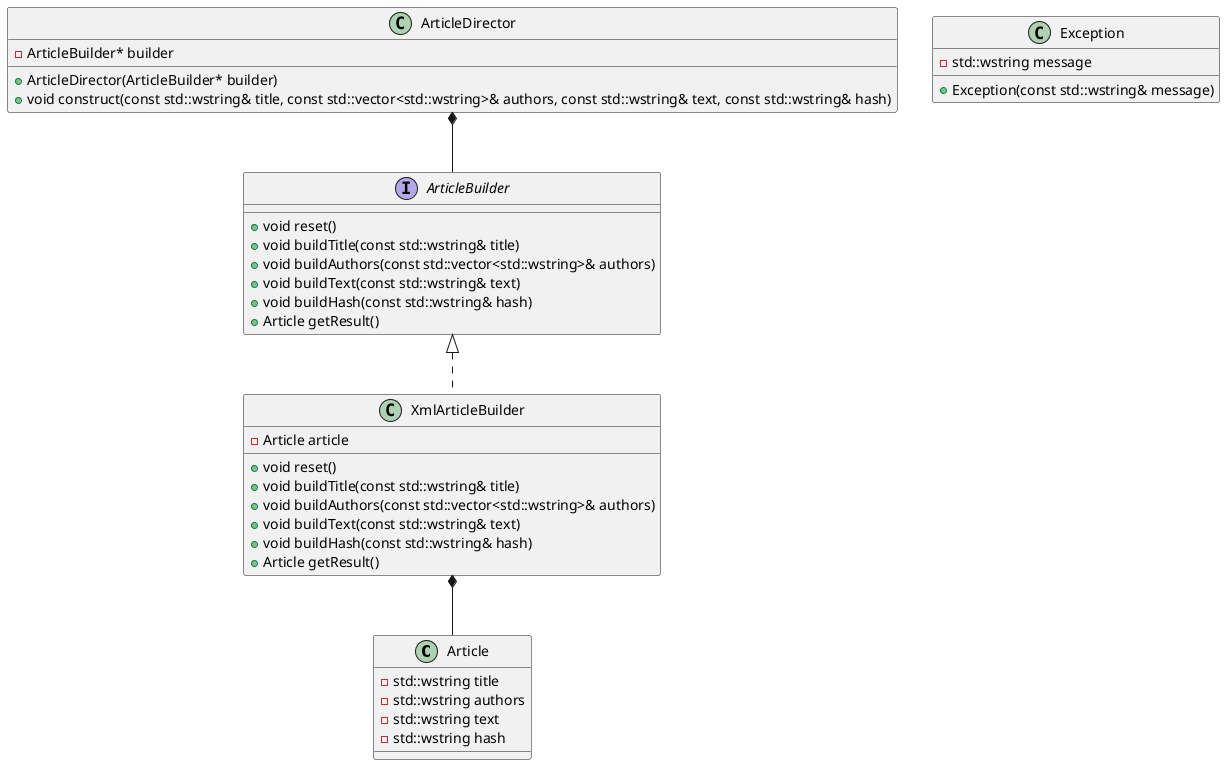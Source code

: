 @startuml

class Article {
  - std::wstring title
  - std::wstring authors
  - std::wstring text
  - std::wstring hash
}

interface ArticleBuilder {
  + void reset()
  + void buildTitle(const std::wstring& title)
  + void buildAuthors(const std::vector<std::wstring>& authors)
  + void buildText(const std::wstring& text)
  + void buildHash(const std::wstring& hash)
  + Article getResult()
}

class XmlArticleBuilder {
  - Article article
  + void reset()
  + void buildTitle(const std::wstring& title)
  + void buildAuthors(const std::vector<std::wstring>& authors)
  + void buildText(const std::wstring& text)
  + void buildHash(const std::wstring& hash)
  + Article getResult()
}

class ArticleDirector {
  - ArticleBuilder* builder
  + ArticleDirector(ArticleBuilder* builder)
  + void construct(const std::wstring& title, const std::vector<std::wstring>& authors, const std::wstring& text, const std::wstring& hash)
}

class Exception {
  - std::wstring message
  + Exception(const std::wstring& message)
}

ArticleBuilder <|-. XmlArticleBuilder
ArticleDirector *-- ArticleBuilder
XmlArticleBuilder *-- Article

@enduml
